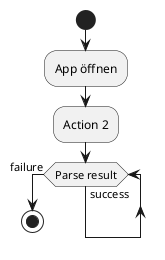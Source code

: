 @startuml

' Only greyscale
skinparam monochrome true
' Disable shadows
skinparam shadowing false

start
:App öffnen;
:Action 2;
while(Parse result) is (success)
endwhile(failure)
stop




@enduml
